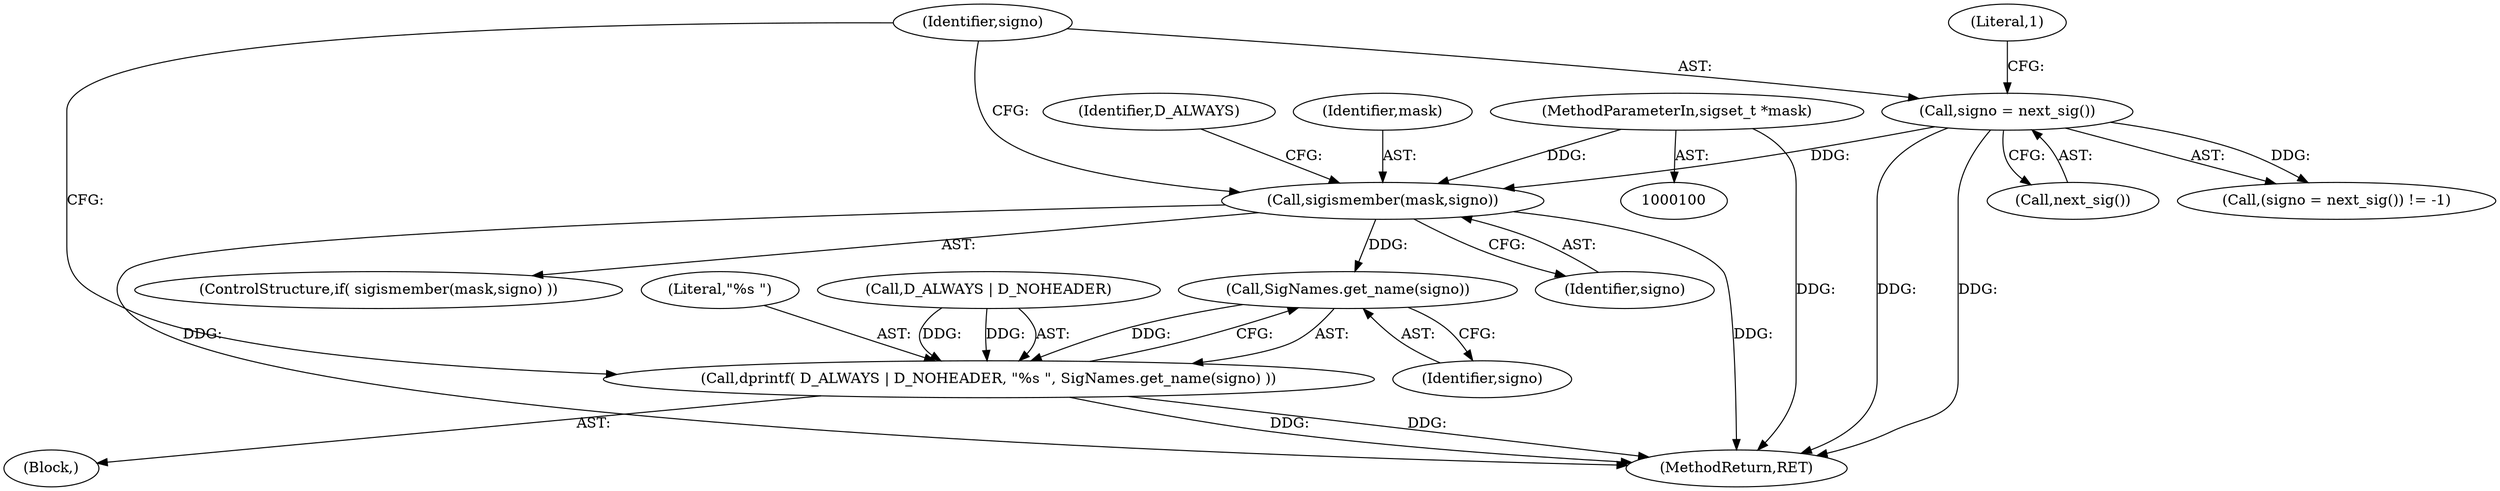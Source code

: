 digraph "0_htcondor_5e5571d1a431eb3c61977b6dd6ec90186ef79867_13@pointer" {
"1000122" [label="(Call,sigismember(mask,signo))"];
"1000102" [label="(MethodParameterIn,sigset_t *mask)"];
"1000115" [label="(Call,signo = next_sig())"];
"1000131" [label="(Call,SigNames.get_name(signo))"];
"1000126" [label="(Call,dprintf( D_ALWAYS | D_NOHEADER, \"%s \", SigNames.get_name(signo) ))"];
"1000116" [label="(Identifier,signo)"];
"1000131" [label="(Call,SigNames.get_name(signo))"];
"1000115" [label="(Call,signo = next_sig())"];
"1000130" [label="(Literal,\"%s \")"];
"1000127" [label="(Call,D_ALWAYS | D_NOHEADER)"];
"1000122" [label="(Call,sigismember(mask,signo))"];
"1000128" [label="(Identifier,D_ALWAYS)"];
"1000117" [label="(Call,next_sig())"];
"1000119" [label="(Literal,1)"];
"1000124" [label="(Identifier,signo)"];
"1000138" [label="(MethodReturn,RET)"];
"1000102" [label="(MethodParameterIn,sigset_t *mask)"];
"1000126" [label="(Call,dprintf( D_ALWAYS | D_NOHEADER, \"%s \", SigNames.get_name(signo) ))"];
"1000125" [label="(Block,)"];
"1000132" [label="(Identifier,signo)"];
"1000123" [label="(Identifier,mask)"];
"1000121" [label="(ControlStructure,if( sigismember(mask,signo) ))"];
"1000114" [label="(Call,(signo = next_sig()) != -1)"];
"1000122" -> "1000121"  [label="AST: "];
"1000122" -> "1000124"  [label="CFG: "];
"1000123" -> "1000122"  [label="AST: "];
"1000124" -> "1000122"  [label="AST: "];
"1000116" -> "1000122"  [label="CFG: "];
"1000128" -> "1000122"  [label="CFG: "];
"1000122" -> "1000138"  [label="DDG: "];
"1000122" -> "1000138"  [label="DDG: "];
"1000102" -> "1000122"  [label="DDG: "];
"1000115" -> "1000122"  [label="DDG: "];
"1000122" -> "1000131"  [label="DDG: "];
"1000102" -> "1000100"  [label="AST: "];
"1000102" -> "1000138"  [label="DDG: "];
"1000115" -> "1000114"  [label="AST: "];
"1000115" -> "1000117"  [label="CFG: "];
"1000116" -> "1000115"  [label="AST: "];
"1000117" -> "1000115"  [label="AST: "];
"1000119" -> "1000115"  [label="CFG: "];
"1000115" -> "1000138"  [label="DDG: "];
"1000115" -> "1000138"  [label="DDG: "];
"1000115" -> "1000114"  [label="DDG: "];
"1000131" -> "1000126"  [label="AST: "];
"1000131" -> "1000132"  [label="CFG: "];
"1000132" -> "1000131"  [label="AST: "];
"1000126" -> "1000131"  [label="CFG: "];
"1000131" -> "1000126"  [label="DDG: "];
"1000126" -> "1000125"  [label="AST: "];
"1000127" -> "1000126"  [label="AST: "];
"1000130" -> "1000126"  [label="AST: "];
"1000116" -> "1000126"  [label="CFG: "];
"1000126" -> "1000138"  [label="DDG: "];
"1000126" -> "1000138"  [label="DDG: "];
"1000127" -> "1000126"  [label="DDG: "];
"1000127" -> "1000126"  [label="DDG: "];
}
